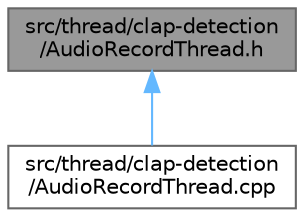 digraph "src/thread/clap-detection/AudioRecordThread.h"
{
 // LATEX_PDF_SIZE
  bgcolor="transparent";
  edge [fontname=Helvetica,fontsize=10,labelfontname=Helvetica,labelfontsize=10];
  node [fontname=Helvetica,fontsize=10,shape=box,height=0.2,width=0.4];
  Node1 [label="src/thread/clap-detection\l/AudioRecordThread.h",height=0.2,width=0.4,color="gray40", fillcolor="grey60", style="filled", fontcolor="black",tooltip=" "];
  Node1 -> Node2 [dir="back",color="steelblue1",style="solid"];
  Node2 [label="src/thread/clap-detection\l/AudioRecordThread.cpp",height=0.2,width=0.4,color="grey40", fillcolor="white", style="filled",URL="$_audio_record_thread_8cpp.html",tooltip=" "];
}
